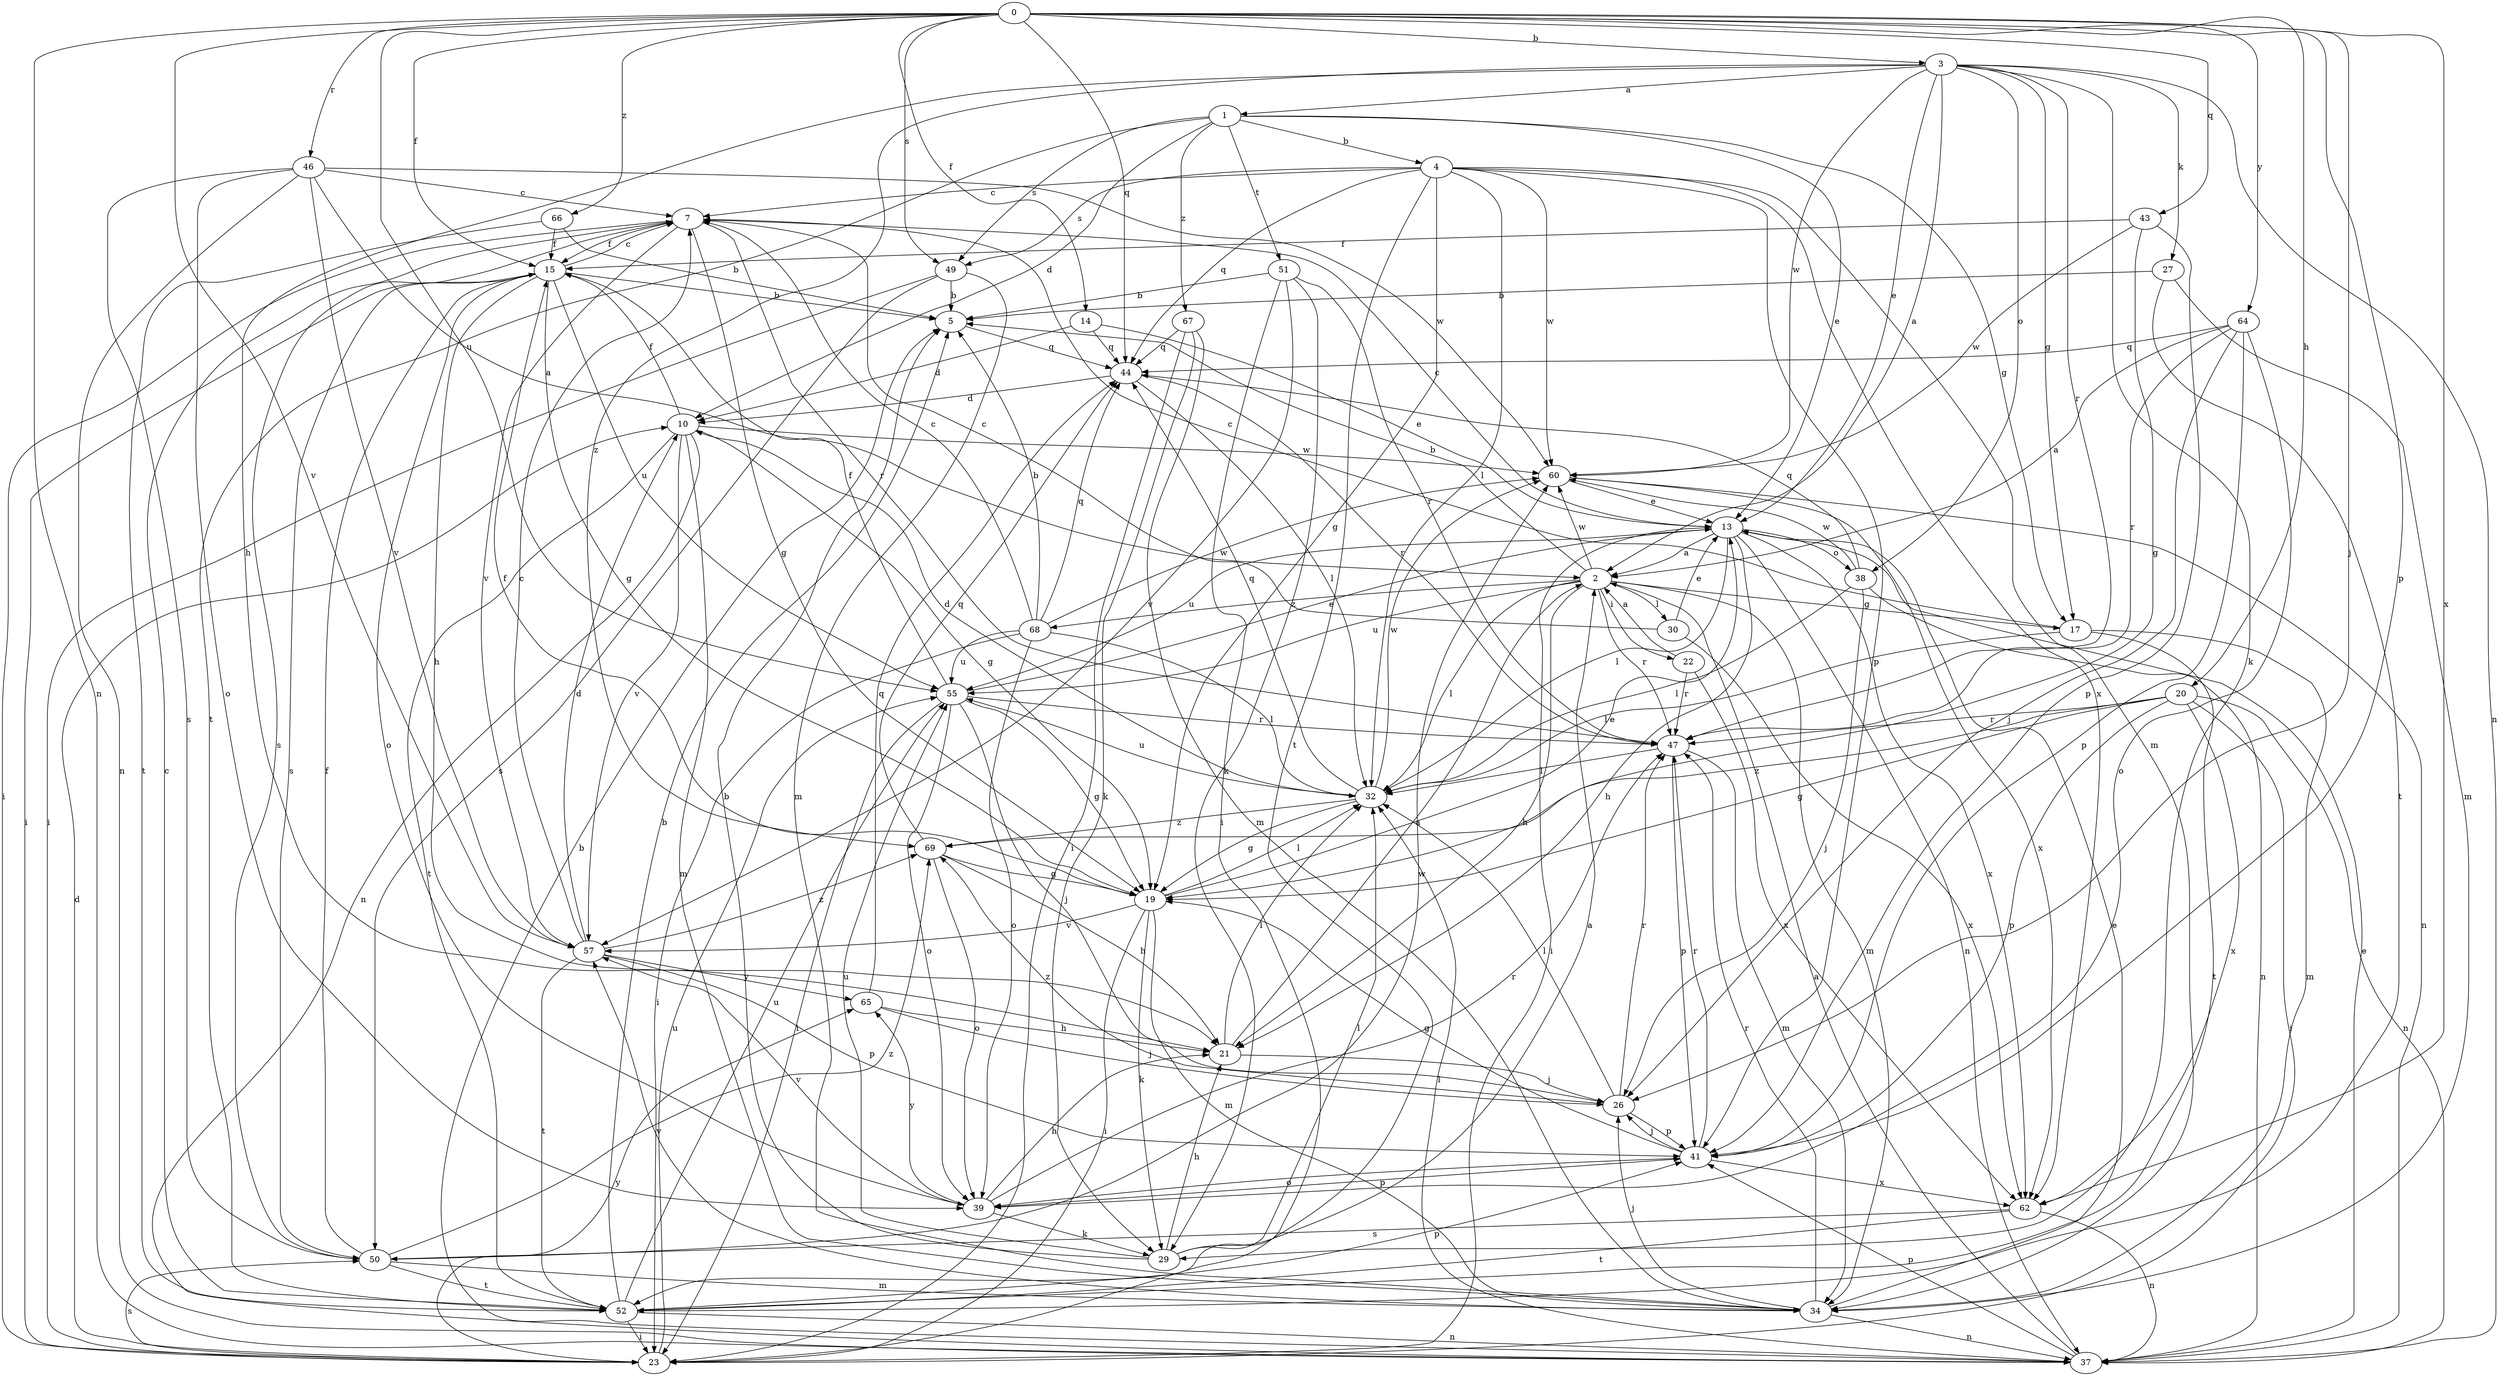 strict digraph  {
0;
1;
2;
3;
4;
5;
7;
10;
13;
14;
15;
17;
19;
20;
21;
22;
23;
26;
27;
29;
30;
32;
34;
37;
38;
39;
41;
43;
44;
46;
47;
49;
50;
51;
52;
55;
57;
60;
62;
64;
65;
66;
67;
68;
69;
0 -> 3  [label=b];
0 -> 14  [label=f];
0 -> 15  [label=f];
0 -> 20  [label=h];
0 -> 26  [label=j];
0 -> 37  [label=n];
0 -> 41  [label=p];
0 -> 43  [label=q];
0 -> 44  [label=q];
0 -> 46  [label=r];
0 -> 49  [label=s];
0 -> 55  [label=u];
0 -> 57  [label=v];
0 -> 62  [label=x];
0 -> 64  [label=y];
0 -> 66  [label=z];
1 -> 4  [label=b];
1 -> 10  [label=d];
1 -> 13  [label=e];
1 -> 17  [label=g];
1 -> 49  [label=s];
1 -> 51  [label=t];
1 -> 52  [label=t];
1 -> 67  [label=z];
2 -> 5  [label=b];
2 -> 17  [label=g];
2 -> 21  [label=h];
2 -> 22  [label=i];
2 -> 30  [label=l];
2 -> 32  [label=l];
2 -> 34  [label=m];
2 -> 47  [label=r];
2 -> 55  [label=u];
2 -> 60  [label=w];
2 -> 68  [label=z];
3 -> 1  [label=a];
3 -> 2  [label=a];
3 -> 13  [label=e];
3 -> 17  [label=g];
3 -> 21  [label=h];
3 -> 27  [label=k];
3 -> 29  [label=k];
3 -> 37  [label=n];
3 -> 38  [label=o];
3 -> 47  [label=r];
3 -> 60  [label=w];
3 -> 69  [label=z];
4 -> 7  [label=c];
4 -> 19  [label=g];
4 -> 32  [label=l];
4 -> 34  [label=m];
4 -> 41  [label=p];
4 -> 44  [label=q];
4 -> 49  [label=s];
4 -> 52  [label=t];
4 -> 60  [label=w];
4 -> 62  [label=x];
5 -> 44  [label=q];
7 -> 15  [label=f];
7 -> 19  [label=g];
7 -> 23  [label=i];
7 -> 47  [label=r];
7 -> 50  [label=s];
7 -> 57  [label=v];
10 -> 15  [label=f];
10 -> 19  [label=g];
10 -> 34  [label=m];
10 -> 37  [label=n];
10 -> 52  [label=t];
10 -> 57  [label=v];
10 -> 60  [label=w];
13 -> 2  [label=a];
13 -> 7  [label=c];
13 -> 21  [label=h];
13 -> 23  [label=i];
13 -> 32  [label=l];
13 -> 37  [label=n];
13 -> 38  [label=o];
13 -> 55  [label=u];
13 -> 62  [label=x];
14 -> 10  [label=d];
14 -> 13  [label=e];
14 -> 44  [label=q];
15 -> 5  [label=b];
15 -> 7  [label=c];
15 -> 19  [label=g];
15 -> 21  [label=h];
15 -> 23  [label=i];
15 -> 39  [label=o];
15 -> 50  [label=s];
15 -> 55  [label=u];
17 -> 7  [label=c];
17 -> 32  [label=l];
17 -> 34  [label=m];
17 -> 52  [label=t];
19 -> 13  [label=e];
19 -> 15  [label=f];
19 -> 23  [label=i];
19 -> 29  [label=k];
19 -> 32  [label=l];
19 -> 34  [label=m];
19 -> 57  [label=v];
20 -> 19  [label=g];
20 -> 23  [label=i];
20 -> 37  [label=n];
20 -> 41  [label=p];
20 -> 47  [label=r];
20 -> 62  [label=x];
20 -> 69  [label=z];
21 -> 2  [label=a];
21 -> 26  [label=j];
21 -> 32  [label=l];
22 -> 2  [label=a];
22 -> 47  [label=r];
22 -> 62  [label=x];
23 -> 10  [label=d];
23 -> 50  [label=s];
23 -> 55  [label=u];
23 -> 65  [label=y];
26 -> 32  [label=l];
26 -> 41  [label=p];
26 -> 47  [label=r];
26 -> 69  [label=z];
27 -> 5  [label=b];
27 -> 34  [label=m];
27 -> 52  [label=t];
29 -> 2  [label=a];
29 -> 5  [label=b];
29 -> 21  [label=h];
29 -> 32  [label=l];
29 -> 55  [label=u];
30 -> 7  [label=c];
30 -> 13  [label=e];
30 -> 62  [label=x];
32 -> 10  [label=d];
32 -> 19  [label=g];
32 -> 44  [label=q];
32 -> 55  [label=u];
32 -> 60  [label=w];
32 -> 69  [label=z];
34 -> 13  [label=e];
34 -> 26  [label=j];
34 -> 37  [label=n];
34 -> 47  [label=r];
34 -> 57  [label=v];
37 -> 2  [label=a];
37 -> 5  [label=b];
37 -> 13  [label=e];
37 -> 32  [label=l];
37 -> 41  [label=p];
38 -> 26  [label=j];
38 -> 32  [label=l];
38 -> 37  [label=n];
38 -> 44  [label=q];
38 -> 60  [label=w];
39 -> 21  [label=h];
39 -> 29  [label=k];
39 -> 41  [label=p];
39 -> 47  [label=r];
39 -> 57  [label=v];
39 -> 65  [label=y];
41 -> 19  [label=g];
41 -> 26  [label=j];
41 -> 39  [label=o];
41 -> 47  [label=r];
41 -> 62  [label=x];
43 -> 15  [label=f];
43 -> 19  [label=g];
43 -> 41  [label=p];
43 -> 60  [label=w];
44 -> 10  [label=d];
44 -> 32  [label=l];
44 -> 47  [label=r];
46 -> 2  [label=a];
46 -> 7  [label=c];
46 -> 37  [label=n];
46 -> 39  [label=o];
46 -> 50  [label=s];
46 -> 57  [label=v];
46 -> 60  [label=w];
47 -> 32  [label=l];
47 -> 34  [label=m];
47 -> 41  [label=p];
49 -> 5  [label=b];
49 -> 23  [label=i];
49 -> 34  [label=m];
49 -> 50  [label=s];
50 -> 15  [label=f];
50 -> 34  [label=m];
50 -> 52  [label=t];
50 -> 60  [label=w];
50 -> 69  [label=z];
51 -> 5  [label=b];
51 -> 23  [label=i];
51 -> 29  [label=k];
51 -> 47  [label=r];
51 -> 57  [label=v];
52 -> 5  [label=b];
52 -> 7  [label=c];
52 -> 23  [label=i];
52 -> 37  [label=n];
52 -> 41  [label=p];
52 -> 55  [label=u];
55 -> 13  [label=e];
55 -> 15  [label=f];
55 -> 19  [label=g];
55 -> 23  [label=i];
55 -> 26  [label=j];
55 -> 39  [label=o];
55 -> 47  [label=r];
57 -> 7  [label=c];
57 -> 10  [label=d];
57 -> 41  [label=p];
57 -> 52  [label=t];
57 -> 65  [label=y];
57 -> 69  [label=z];
60 -> 13  [label=e];
60 -> 37  [label=n];
60 -> 62  [label=x];
62 -> 37  [label=n];
62 -> 50  [label=s];
62 -> 52  [label=t];
64 -> 2  [label=a];
64 -> 26  [label=j];
64 -> 39  [label=o];
64 -> 41  [label=p];
64 -> 44  [label=q];
64 -> 47  [label=r];
65 -> 21  [label=h];
65 -> 26  [label=j];
65 -> 44  [label=q];
66 -> 5  [label=b];
66 -> 15  [label=f];
66 -> 52  [label=t];
67 -> 23  [label=i];
67 -> 29  [label=k];
67 -> 34  [label=m];
67 -> 44  [label=q];
68 -> 5  [label=b];
68 -> 7  [label=c];
68 -> 23  [label=i];
68 -> 32  [label=l];
68 -> 39  [label=o];
68 -> 44  [label=q];
68 -> 55  [label=u];
68 -> 60  [label=w];
69 -> 19  [label=g];
69 -> 21  [label=h];
69 -> 39  [label=o];
69 -> 44  [label=q];
}
